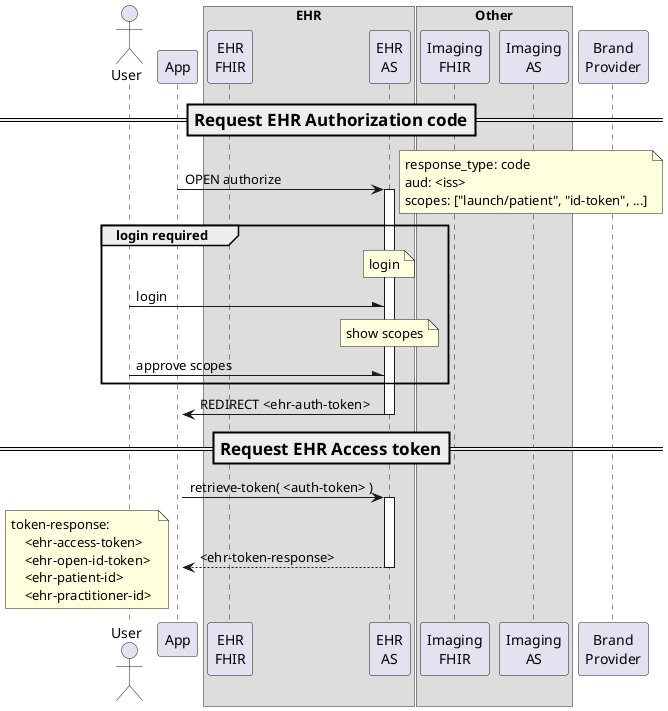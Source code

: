 @startuml

actor User
participant "App" as App
box EHR
    participant  "EHR\nFHIR" as EhrFHIR
    participant  "EHR\nAS" as EhrAS
end box
box Other
    participant  "Imaging\nFHIR" as OtherFHIR
    participant  "Imaging\nAS" as OtherAS
end box
participant  "Brand\nProvider" as BrandProvider

=== Request EHR Authorization code ==

EhrAS <- App --: OPEN authorize
    activate EhrAS
    note right
        response_type: code
        aud: <iss> 
        scopes: ["launch/patient", "id-token", ...]
    end note
    group login required
        note over EhrAS: login
        User -\ EhrAS: login
    
        note over EhrAS: show scopes
        User -\ EhrAS: approve scopes
end
App <- EhrAS --: REDIRECT <ehr-auth-token>
activate App


=== Request EHR Access token ==
App -> EhrAS ++: retrieve-token( <auth-token> )
App <-- EhrAS --: <ehr-token-response>
note left
    token-response:
        <ehr-access-token>
        <ehr-open-id-token> 
        <ehr-patient-id>
        <ehr-practitioner-id>
end note


@enduml